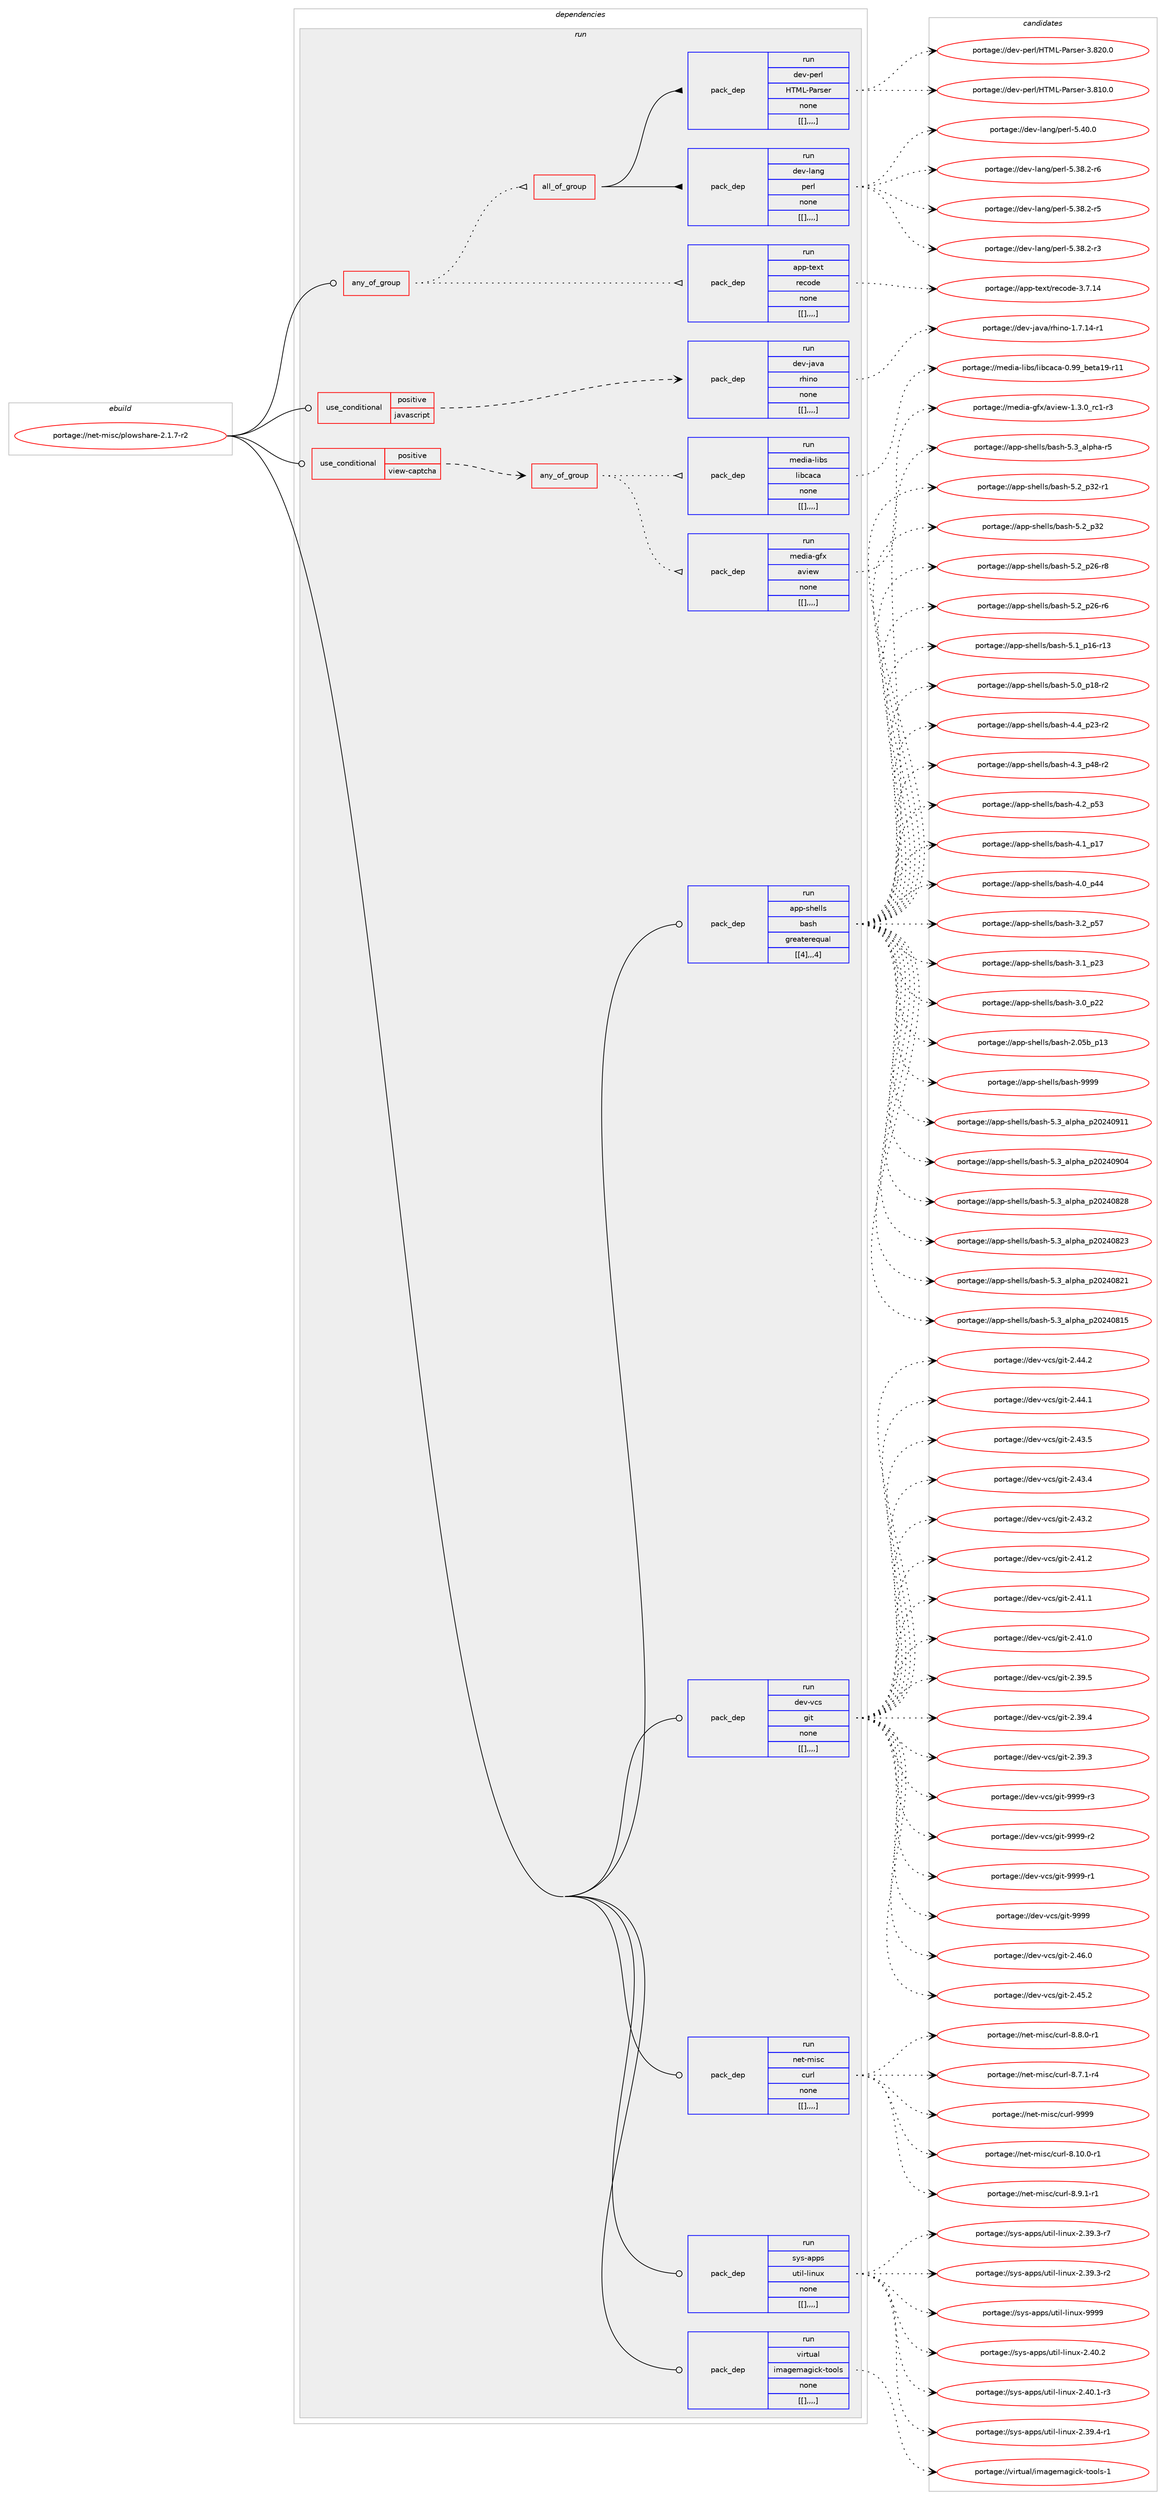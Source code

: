 digraph prolog {

# *************
# Graph options
# *************

newrank=true;
concentrate=true;
compound=true;
graph [rankdir=LR,fontname=Helvetica,fontsize=10,ranksep=1.5];#, ranksep=2.5, nodesep=0.2];
edge  [arrowhead=vee];
node  [fontname=Helvetica,fontsize=10];

# **********
# The ebuild
# **********

subgraph cluster_leftcol {
color=gray;
label=<<i>ebuild</i>>;
id [label="portage://net-misc/plowshare-2.1.7-r2", color=red, width=4, href="../net-misc/plowshare-2.1.7-r2.svg"];
}

# ****************
# The dependencies
# ****************

subgraph cluster_midcol {
color=gray;
label=<<i>dependencies</i>>;
subgraph cluster_compile {
fillcolor="#eeeeee";
style=filled;
label=<<i>compile</i>>;
}
subgraph cluster_compileandrun {
fillcolor="#eeeeee";
style=filled;
label=<<i>compile and run</i>>;
}
subgraph cluster_run {
fillcolor="#eeeeee";
style=filled;
label=<<i>run</i>>;
subgraph any2660 {
dependency391140 [label=<<TABLE BORDER="0" CELLBORDER="1" CELLSPACING="0" CELLPADDING="4"><TR><TD CELLPADDING="10">any_of_group</TD></TR></TABLE>>, shape=none, color=red];subgraph pack285700 {
dependency391141 [label=<<TABLE BORDER="0" CELLBORDER="1" CELLSPACING="0" CELLPADDING="4" WIDTH="220"><TR><TD ROWSPAN="6" CELLPADDING="30">pack_dep</TD></TR><TR><TD WIDTH="110">run</TD></TR><TR><TD>app-text</TD></TR><TR><TD>recode</TD></TR><TR><TD>none</TD></TR><TR><TD>[[],,,,]</TD></TR></TABLE>>, shape=none, color=blue];
}
dependency391140:e -> dependency391141:w [weight=20,style="dotted",arrowhead="oinv"];
subgraph all189 {
dependency391142 [label=<<TABLE BORDER="0" CELLBORDER="1" CELLSPACING="0" CELLPADDING="4"><TR><TD CELLPADDING="10">all_of_group</TD></TR></TABLE>>, shape=none, color=red];subgraph pack285701 {
dependency391143 [label=<<TABLE BORDER="0" CELLBORDER="1" CELLSPACING="0" CELLPADDING="4" WIDTH="220"><TR><TD ROWSPAN="6" CELLPADDING="30">pack_dep</TD></TR><TR><TD WIDTH="110">run</TD></TR><TR><TD>dev-lang</TD></TR><TR><TD>perl</TD></TR><TR><TD>none</TD></TR><TR><TD>[[],,,,]</TD></TR></TABLE>>, shape=none, color=blue];
}
dependency391142:e -> dependency391143:w [weight=20,style="solid",arrowhead="inv"];
subgraph pack285702 {
dependency391144 [label=<<TABLE BORDER="0" CELLBORDER="1" CELLSPACING="0" CELLPADDING="4" WIDTH="220"><TR><TD ROWSPAN="6" CELLPADDING="30">pack_dep</TD></TR><TR><TD WIDTH="110">run</TD></TR><TR><TD>dev-perl</TD></TR><TR><TD>HTML-Parser</TD></TR><TR><TD>none</TD></TR><TR><TD>[[],,,,]</TD></TR></TABLE>>, shape=none, color=blue];
}
dependency391142:e -> dependency391144:w [weight=20,style="solid",arrowhead="inv"];
}
dependency391140:e -> dependency391142:w [weight=20,style="dotted",arrowhead="oinv"];
}
id:e -> dependency391140:w [weight=20,style="solid",arrowhead="odot"];
subgraph cond102594 {
dependency391145 [label=<<TABLE BORDER="0" CELLBORDER="1" CELLSPACING="0" CELLPADDING="4"><TR><TD ROWSPAN="3" CELLPADDING="10">use_conditional</TD></TR><TR><TD>positive</TD></TR><TR><TD>javascript</TD></TR></TABLE>>, shape=none, color=red];
subgraph pack285703 {
dependency391146 [label=<<TABLE BORDER="0" CELLBORDER="1" CELLSPACING="0" CELLPADDING="4" WIDTH="220"><TR><TD ROWSPAN="6" CELLPADDING="30">pack_dep</TD></TR><TR><TD WIDTH="110">run</TD></TR><TR><TD>dev-java</TD></TR><TR><TD>rhino</TD></TR><TR><TD>none</TD></TR><TR><TD>[[],,,,]</TD></TR></TABLE>>, shape=none, color=blue];
}
dependency391145:e -> dependency391146:w [weight=20,style="dashed",arrowhead="vee"];
}
id:e -> dependency391145:w [weight=20,style="solid",arrowhead="odot"];
subgraph cond102595 {
dependency391147 [label=<<TABLE BORDER="0" CELLBORDER="1" CELLSPACING="0" CELLPADDING="4"><TR><TD ROWSPAN="3" CELLPADDING="10">use_conditional</TD></TR><TR><TD>positive</TD></TR><TR><TD>view-captcha</TD></TR></TABLE>>, shape=none, color=red];
subgraph any2661 {
dependency391148 [label=<<TABLE BORDER="0" CELLBORDER="1" CELLSPACING="0" CELLPADDING="4"><TR><TD CELLPADDING="10">any_of_group</TD></TR></TABLE>>, shape=none, color=red];subgraph pack285704 {
dependency391149 [label=<<TABLE BORDER="0" CELLBORDER="1" CELLSPACING="0" CELLPADDING="4" WIDTH="220"><TR><TD ROWSPAN="6" CELLPADDING="30">pack_dep</TD></TR><TR><TD WIDTH="110">run</TD></TR><TR><TD>media-gfx</TD></TR><TR><TD>aview</TD></TR><TR><TD>none</TD></TR><TR><TD>[[],,,,]</TD></TR></TABLE>>, shape=none, color=blue];
}
dependency391148:e -> dependency391149:w [weight=20,style="dotted",arrowhead="oinv"];
subgraph pack285705 {
dependency391150 [label=<<TABLE BORDER="0" CELLBORDER="1" CELLSPACING="0" CELLPADDING="4" WIDTH="220"><TR><TD ROWSPAN="6" CELLPADDING="30">pack_dep</TD></TR><TR><TD WIDTH="110">run</TD></TR><TR><TD>media-libs</TD></TR><TR><TD>libcaca</TD></TR><TR><TD>none</TD></TR><TR><TD>[[],,,,]</TD></TR></TABLE>>, shape=none, color=blue];
}
dependency391148:e -> dependency391150:w [weight=20,style="dotted",arrowhead="oinv"];
}
dependency391147:e -> dependency391148:w [weight=20,style="dashed",arrowhead="vee"];
}
id:e -> dependency391147:w [weight=20,style="solid",arrowhead="odot"];
subgraph pack285706 {
dependency391151 [label=<<TABLE BORDER="0" CELLBORDER="1" CELLSPACING="0" CELLPADDING="4" WIDTH="220"><TR><TD ROWSPAN="6" CELLPADDING="30">pack_dep</TD></TR><TR><TD WIDTH="110">run</TD></TR><TR><TD>app-shells</TD></TR><TR><TD>bash</TD></TR><TR><TD>greaterequal</TD></TR><TR><TD>[[4],,,4]</TD></TR></TABLE>>, shape=none, color=blue];
}
id:e -> dependency391151:w [weight=20,style="solid",arrowhead="odot"];
subgraph pack285707 {
dependency391152 [label=<<TABLE BORDER="0" CELLBORDER="1" CELLSPACING="0" CELLPADDING="4" WIDTH="220"><TR><TD ROWSPAN="6" CELLPADDING="30">pack_dep</TD></TR><TR><TD WIDTH="110">run</TD></TR><TR><TD>dev-vcs</TD></TR><TR><TD>git</TD></TR><TR><TD>none</TD></TR><TR><TD>[[],,,,]</TD></TR></TABLE>>, shape=none, color=blue];
}
id:e -> dependency391152:w [weight=20,style="solid",arrowhead="odot"];
subgraph pack285708 {
dependency391153 [label=<<TABLE BORDER="0" CELLBORDER="1" CELLSPACING="0" CELLPADDING="4" WIDTH="220"><TR><TD ROWSPAN="6" CELLPADDING="30">pack_dep</TD></TR><TR><TD WIDTH="110">run</TD></TR><TR><TD>net-misc</TD></TR><TR><TD>curl</TD></TR><TR><TD>none</TD></TR><TR><TD>[[],,,,]</TD></TR></TABLE>>, shape=none, color=blue];
}
id:e -> dependency391153:w [weight=20,style="solid",arrowhead="odot"];
subgraph pack285709 {
dependency391154 [label=<<TABLE BORDER="0" CELLBORDER="1" CELLSPACING="0" CELLPADDING="4" WIDTH="220"><TR><TD ROWSPAN="6" CELLPADDING="30">pack_dep</TD></TR><TR><TD WIDTH="110">run</TD></TR><TR><TD>sys-apps</TD></TR><TR><TD>util-linux</TD></TR><TR><TD>none</TD></TR><TR><TD>[[],,,,]</TD></TR></TABLE>>, shape=none, color=blue];
}
id:e -> dependency391154:w [weight=20,style="solid",arrowhead="odot"];
subgraph pack285710 {
dependency391155 [label=<<TABLE BORDER="0" CELLBORDER="1" CELLSPACING="0" CELLPADDING="4" WIDTH="220"><TR><TD ROWSPAN="6" CELLPADDING="30">pack_dep</TD></TR><TR><TD WIDTH="110">run</TD></TR><TR><TD>virtual</TD></TR><TR><TD>imagemagick-tools</TD></TR><TR><TD>none</TD></TR><TR><TD>[[],,,,]</TD></TR></TABLE>>, shape=none, color=blue];
}
id:e -> dependency391155:w [weight=20,style="solid",arrowhead="odot"];
}
}

# **************
# The candidates
# **************

subgraph cluster_choices {
rank=same;
color=gray;
label=<<i>candidates</i>>;

subgraph choice285700 {
color=black;
nodesep=1;
choice9711211245116101120116471141019911110010145514655464952 [label="portage://app-text/recode-3.7.14", color=red, width=4,href="../app-text/recode-3.7.14.svg"];
dependency391141:e -> choice9711211245116101120116471141019911110010145514655464952:w [style=dotted,weight="100"];
}
subgraph choice285701 {
color=black;
nodesep=1;
choice10010111845108971101034711210111410845534652484648 [label="portage://dev-lang/perl-5.40.0", color=red, width=4,href="../dev-lang/perl-5.40.0.svg"];
choice100101118451089711010347112101114108455346515646504511454 [label="portage://dev-lang/perl-5.38.2-r6", color=red, width=4,href="../dev-lang/perl-5.38.2-r6.svg"];
choice100101118451089711010347112101114108455346515646504511453 [label="portage://dev-lang/perl-5.38.2-r5", color=red, width=4,href="../dev-lang/perl-5.38.2-r5.svg"];
choice100101118451089711010347112101114108455346515646504511451 [label="portage://dev-lang/perl-5.38.2-r3", color=red, width=4,href="../dev-lang/perl-5.38.2-r3.svg"];
dependency391143:e -> choice10010111845108971101034711210111410845534652484648:w [style=dotted,weight="100"];
dependency391143:e -> choice100101118451089711010347112101114108455346515646504511454:w [style=dotted,weight="100"];
dependency391143:e -> choice100101118451089711010347112101114108455346515646504511453:w [style=dotted,weight="100"];
dependency391143:e -> choice100101118451089711010347112101114108455346515646504511451:w [style=dotted,weight="100"];
}
subgraph choice285702 {
color=black;
nodesep=1;
choice1001011184511210111410847728477764580971141151011144551465650484648 [label="portage://dev-perl/HTML-Parser-3.820.0", color=red, width=4,href="../dev-perl/HTML-Parser-3.820.0.svg"];
choice1001011184511210111410847728477764580971141151011144551465649484648 [label="portage://dev-perl/HTML-Parser-3.810.0", color=red, width=4,href="../dev-perl/HTML-Parser-3.810.0.svg"];
dependency391144:e -> choice1001011184511210111410847728477764580971141151011144551465650484648:w [style=dotted,weight="100"];
dependency391144:e -> choice1001011184511210111410847728477764580971141151011144551465649484648:w [style=dotted,weight="100"];
}
subgraph choice285703 {
color=black;
nodesep=1;
choice10010111845106971189747114104105110111454946554649524511449 [label="portage://dev-java/rhino-1.7.14-r1", color=red, width=4,href="../dev-java/rhino-1.7.14-r1.svg"];
dependency391146:e -> choice10010111845106971189747114104105110111454946554649524511449:w [style=dotted,weight="100"];
}
subgraph choice285704 {
color=black;
nodesep=1;
choice109101100105974510310212047971181051011194549465146489511499494511451 [label="portage://media-gfx/aview-1.3.0_rc1-r3", color=red, width=4,href="../media-gfx/aview-1.3.0_rc1-r3.svg"];
dependency391149:e -> choice109101100105974510310212047971181051011194549465146489511499494511451:w [style=dotted,weight="100"];
}
subgraph choice285705 {
color=black;
nodesep=1;
choice10910110010597451081059811547108105989997999745484657579598101116974957451144949 [label="portage://media-libs/libcaca-0.99_beta19-r11", color=red, width=4,href="../media-libs/libcaca-0.99_beta19-r11.svg"];
dependency391150:e -> choice10910110010597451081059811547108105989997999745484657579598101116974957451144949:w [style=dotted,weight="100"];
}
subgraph choice285706 {
color=black;
nodesep=1;
choice97112112451151041011081081154798971151044557575757 [label="portage://app-shells/bash-9999", color=red, width=4,href="../app-shells/bash-9999.svg"];
choice971121124511510410110810811547989711510445534651959710811210497951125048505248574949 [label="portage://app-shells/bash-5.3_alpha_p20240911", color=red, width=4,href="../app-shells/bash-5.3_alpha_p20240911.svg"];
choice971121124511510410110810811547989711510445534651959710811210497951125048505248574852 [label="portage://app-shells/bash-5.3_alpha_p20240904", color=red, width=4,href="../app-shells/bash-5.3_alpha_p20240904.svg"];
choice971121124511510410110810811547989711510445534651959710811210497951125048505248565056 [label="portage://app-shells/bash-5.3_alpha_p20240828", color=red, width=4,href="../app-shells/bash-5.3_alpha_p20240828.svg"];
choice971121124511510410110810811547989711510445534651959710811210497951125048505248565051 [label="portage://app-shells/bash-5.3_alpha_p20240823", color=red, width=4,href="../app-shells/bash-5.3_alpha_p20240823.svg"];
choice971121124511510410110810811547989711510445534651959710811210497951125048505248565049 [label="portage://app-shells/bash-5.3_alpha_p20240821", color=red, width=4,href="../app-shells/bash-5.3_alpha_p20240821.svg"];
choice971121124511510410110810811547989711510445534651959710811210497951125048505248564953 [label="portage://app-shells/bash-5.3_alpha_p20240815", color=red, width=4,href="../app-shells/bash-5.3_alpha_p20240815.svg"];
choice9711211245115104101108108115479897115104455346519597108112104974511453 [label="portage://app-shells/bash-5.3_alpha-r5", color=red, width=4,href="../app-shells/bash-5.3_alpha-r5.svg"];
choice9711211245115104101108108115479897115104455346509511251504511449 [label="portage://app-shells/bash-5.2_p32-r1", color=red, width=4,href="../app-shells/bash-5.2_p32-r1.svg"];
choice971121124511510410110810811547989711510445534650951125150 [label="portage://app-shells/bash-5.2_p32", color=red, width=4,href="../app-shells/bash-5.2_p32.svg"];
choice9711211245115104101108108115479897115104455346509511250544511456 [label="portage://app-shells/bash-5.2_p26-r8", color=red, width=4,href="../app-shells/bash-5.2_p26-r8.svg"];
choice9711211245115104101108108115479897115104455346509511250544511454 [label="portage://app-shells/bash-5.2_p26-r6", color=red, width=4,href="../app-shells/bash-5.2_p26-r6.svg"];
choice971121124511510410110810811547989711510445534649951124954451144951 [label="portage://app-shells/bash-5.1_p16-r13", color=red, width=4,href="../app-shells/bash-5.1_p16-r13.svg"];
choice9711211245115104101108108115479897115104455346489511249564511450 [label="portage://app-shells/bash-5.0_p18-r2", color=red, width=4,href="../app-shells/bash-5.0_p18-r2.svg"];
choice9711211245115104101108108115479897115104455246529511250514511450 [label="portage://app-shells/bash-4.4_p23-r2", color=red, width=4,href="../app-shells/bash-4.4_p23-r2.svg"];
choice9711211245115104101108108115479897115104455246519511252564511450 [label="portage://app-shells/bash-4.3_p48-r2", color=red, width=4,href="../app-shells/bash-4.3_p48-r2.svg"];
choice971121124511510410110810811547989711510445524650951125351 [label="portage://app-shells/bash-4.2_p53", color=red, width=4,href="../app-shells/bash-4.2_p53.svg"];
choice971121124511510410110810811547989711510445524649951124955 [label="portage://app-shells/bash-4.1_p17", color=red, width=4,href="../app-shells/bash-4.1_p17.svg"];
choice971121124511510410110810811547989711510445524648951125252 [label="portage://app-shells/bash-4.0_p44", color=red, width=4,href="../app-shells/bash-4.0_p44.svg"];
choice971121124511510410110810811547989711510445514650951125355 [label="portage://app-shells/bash-3.2_p57", color=red, width=4,href="../app-shells/bash-3.2_p57.svg"];
choice971121124511510410110810811547989711510445514649951125051 [label="portage://app-shells/bash-3.1_p23", color=red, width=4,href="../app-shells/bash-3.1_p23.svg"];
choice971121124511510410110810811547989711510445514648951125050 [label="portage://app-shells/bash-3.0_p22", color=red, width=4,href="../app-shells/bash-3.0_p22.svg"];
choice9711211245115104101108108115479897115104455046485398951124951 [label="portage://app-shells/bash-2.05b_p13", color=red, width=4,href="../app-shells/bash-2.05b_p13.svg"];
dependency391151:e -> choice97112112451151041011081081154798971151044557575757:w [style=dotted,weight="100"];
dependency391151:e -> choice971121124511510410110810811547989711510445534651959710811210497951125048505248574949:w [style=dotted,weight="100"];
dependency391151:e -> choice971121124511510410110810811547989711510445534651959710811210497951125048505248574852:w [style=dotted,weight="100"];
dependency391151:e -> choice971121124511510410110810811547989711510445534651959710811210497951125048505248565056:w [style=dotted,weight="100"];
dependency391151:e -> choice971121124511510410110810811547989711510445534651959710811210497951125048505248565051:w [style=dotted,weight="100"];
dependency391151:e -> choice971121124511510410110810811547989711510445534651959710811210497951125048505248565049:w [style=dotted,weight="100"];
dependency391151:e -> choice971121124511510410110810811547989711510445534651959710811210497951125048505248564953:w [style=dotted,weight="100"];
dependency391151:e -> choice9711211245115104101108108115479897115104455346519597108112104974511453:w [style=dotted,weight="100"];
dependency391151:e -> choice9711211245115104101108108115479897115104455346509511251504511449:w [style=dotted,weight="100"];
dependency391151:e -> choice971121124511510410110810811547989711510445534650951125150:w [style=dotted,weight="100"];
dependency391151:e -> choice9711211245115104101108108115479897115104455346509511250544511456:w [style=dotted,weight="100"];
dependency391151:e -> choice9711211245115104101108108115479897115104455346509511250544511454:w [style=dotted,weight="100"];
dependency391151:e -> choice971121124511510410110810811547989711510445534649951124954451144951:w [style=dotted,weight="100"];
dependency391151:e -> choice9711211245115104101108108115479897115104455346489511249564511450:w [style=dotted,weight="100"];
dependency391151:e -> choice9711211245115104101108108115479897115104455246529511250514511450:w [style=dotted,weight="100"];
dependency391151:e -> choice9711211245115104101108108115479897115104455246519511252564511450:w [style=dotted,weight="100"];
dependency391151:e -> choice971121124511510410110810811547989711510445524650951125351:w [style=dotted,weight="100"];
dependency391151:e -> choice971121124511510410110810811547989711510445524649951124955:w [style=dotted,weight="100"];
dependency391151:e -> choice971121124511510410110810811547989711510445524648951125252:w [style=dotted,weight="100"];
dependency391151:e -> choice971121124511510410110810811547989711510445514650951125355:w [style=dotted,weight="100"];
dependency391151:e -> choice971121124511510410110810811547989711510445514649951125051:w [style=dotted,weight="100"];
dependency391151:e -> choice971121124511510410110810811547989711510445514648951125050:w [style=dotted,weight="100"];
dependency391151:e -> choice9711211245115104101108108115479897115104455046485398951124951:w [style=dotted,weight="100"];
}
subgraph choice285707 {
color=black;
nodesep=1;
choice10010111845118991154710310511645575757574511451 [label="portage://dev-vcs/git-9999-r3", color=red, width=4,href="../dev-vcs/git-9999-r3.svg"];
choice10010111845118991154710310511645575757574511450 [label="portage://dev-vcs/git-9999-r2", color=red, width=4,href="../dev-vcs/git-9999-r2.svg"];
choice10010111845118991154710310511645575757574511449 [label="portage://dev-vcs/git-9999-r1", color=red, width=4,href="../dev-vcs/git-9999-r1.svg"];
choice1001011184511899115471031051164557575757 [label="portage://dev-vcs/git-9999", color=red, width=4,href="../dev-vcs/git-9999.svg"];
choice10010111845118991154710310511645504652544648 [label="portage://dev-vcs/git-2.46.0", color=red, width=4,href="../dev-vcs/git-2.46.0.svg"];
choice10010111845118991154710310511645504652534650 [label="portage://dev-vcs/git-2.45.2", color=red, width=4,href="../dev-vcs/git-2.45.2.svg"];
choice10010111845118991154710310511645504652524650 [label="portage://dev-vcs/git-2.44.2", color=red, width=4,href="../dev-vcs/git-2.44.2.svg"];
choice10010111845118991154710310511645504652524649 [label="portage://dev-vcs/git-2.44.1", color=red, width=4,href="../dev-vcs/git-2.44.1.svg"];
choice10010111845118991154710310511645504652514653 [label="portage://dev-vcs/git-2.43.5", color=red, width=4,href="../dev-vcs/git-2.43.5.svg"];
choice10010111845118991154710310511645504652514652 [label="portage://dev-vcs/git-2.43.4", color=red, width=4,href="../dev-vcs/git-2.43.4.svg"];
choice10010111845118991154710310511645504652514650 [label="portage://dev-vcs/git-2.43.2", color=red, width=4,href="../dev-vcs/git-2.43.2.svg"];
choice10010111845118991154710310511645504652494650 [label="portage://dev-vcs/git-2.41.2", color=red, width=4,href="../dev-vcs/git-2.41.2.svg"];
choice10010111845118991154710310511645504652494649 [label="portage://dev-vcs/git-2.41.1", color=red, width=4,href="../dev-vcs/git-2.41.1.svg"];
choice10010111845118991154710310511645504652494648 [label="portage://dev-vcs/git-2.41.0", color=red, width=4,href="../dev-vcs/git-2.41.0.svg"];
choice10010111845118991154710310511645504651574653 [label="portage://dev-vcs/git-2.39.5", color=red, width=4,href="../dev-vcs/git-2.39.5.svg"];
choice10010111845118991154710310511645504651574652 [label="portage://dev-vcs/git-2.39.4", color=red, width=4,href="../dev-vcs/git-2.39.4.svg"];
choice10010111845118991154710310511645504651574651 [label="portage://dev-vcs/git-2.39.3", color=red, width=4,href="../dev-vcs/git-2.39.3.svg"];
dependency391152:e -> choice10010111845118991154710310511645575757574511451:w [style=dotted,weight="100"];
dependency391152:e -> choice10010111845118991154710310511645575757574511450:w [style=dotted,weight="100"];
dependency391152:e -> choice10010111845118991154710310511645575757574511449:w [style=dotted,weight="100"];
dependency391152:e -> choice1001011184511899115471031051164557575757:w [style=dotted,weight="100"];
dependency391152:e -> choice10010111845118991154710310511645504652544648:w [style=dotted,weight="100"];
dependency391152:e -> choice10010111845118991154710310511645504652534650:w [style=dotted,weight="100"];
dependency391152:e -> choice10010111845118991154710310511645504652524650:w [style=dotted,weight="100"];
dependency391152:e -> choice10010111845118991154710310511645504652524649:w [style=dotted,weight="100"];
dependency391152:e -> choice10010111845118991154710310511645504652514653:w [style=dotted,weight="100"];
dependency391152:e -> choice10010111845118991154710310511645504652514652:w [style=dotted,weight="100"];
dependency391152:e -> choice10010111845118991154710310511645504652514650:w [style=dotted,weight="100"];
dependency391152:e -> choice10010111845118991154710310511645504652494650:w [style=dotted,weight="100"];
dependency391152:e -> choice10010111845118991154710310511645504652494649:w [style=dotted,weight="100"];
dependency391152:e -> choice10010111845118991154710310511645504652494648:w [style=dotted,weight="100"];
dependency391152:e -> choice10010111845118991154710310511645504651574653:w [style=dotted,weight="100"];
dependency391152:e -> choice10010111845118991154710310511645504651574652:w [style=dotted,weight="100"];
dependency391152:e -> choice10010111845118991154710310511645504651574651:w [style=dotted,weight="100"];
}
subgraph choice285708 {
color=black;
nodesep=1;
choice110101116451091051159947991171141084557575757 [label="portage://net-misc/curl-9999", color=red, width=4,href="../net-misc/curl-9999.svg"];
choice11010111645109105115994799117114108455646494846484511449 [label="portage://net-misc/curl-8.10.0-r1", color=red, width=4,href="../net-misc/curl-8.10.0-r1.svg"];
choice110101116451091051159947991171141084556465746494511449 [label="portage://net-misc/curl-8.9.1-r1", color=red, width=4,href="../net-misc/curl-8.9.1-r1.svg"];
choice110101116451091051159947991171141084556465646484511449 [label="portage://net-misc/curl-8.8.0-r1", color=red, width=4,href="../net-misc/curl-8.8.0-r1.svg"];
choice110101116451091051159947991171141084556465546494511452 [label="portage://net-misc/curl-8.7.1-r4", color=red, width=4,href="../net-misc/curl-8.7.1-r4.svg"];
dependency391153:e -> choice110101116451091051159947991171141084557575757:w [style=dotted,weight="100"];
dependency391153:e -> choice11010111645109105115994799117114108455646494846484511449:w [style=dotted,weight="100"];
dependency391153:e -> choice110101116451091051159947991171141084556465746494511449:w [style=dotted,weight="100"];
dependency391153:e -> choice110101116451091051159947991171141084556465646484511449:w [style=dotted,weight="100"];
dependency391153:e -> choice110101116451091051159947991171141084556465546494511452:w [style=dotted,weight="100"];
}
subgraph choice285709 {
color=black;
nodesep=1;
choice115121115459711211211547117116105108451081051101171204557575757 [label="portage://sys-apps/util-linux-9999", color=red, width=4,href="../sys-apps/util-linux-9999.svg"];
choice1151211154597112112115471171161051084510810511011712045504652484650 [label="portage://sys-apps/util-linux-2.40.2", color=red, width=4,href="../sys-apps/util-linux-2.40.2.svg"];
choice11512111545971121121154711711610510845108105110117120455046524846494511451 [label="portage://sys-apps/util-linux-2.40.1-r3", color=red, width=4,href="../sys-apps/util-linux-2.40.1-r3.svg"];
choice11512111545971121121154711711610510845108105110117120455046515746524511449 [label="portage://sys-apps/util-linux-2.39.4-r1", color=red, width=4,href="../sys-apps/util-linux-2.39.4-r1.svg"];
choice11512111545971121121154711711610510845108105110117120455046515746514511455 [label="portage://sys-apps/util-linux-2.39.3-r7", color=red, width=4,href="../sys-apps/util-linux-2.39.3-r7.svg"];
choice11512111545971121121154711711610510845108105110117120455046515746514511450 [label="portage://sys-apps/util-linux-2.39.3-r2", color=red, width=4,href="../sys-apps/util-linux-2.39.3-r2.svg"];
dependency391154:e -> choice115121115459711211211547117116105108451081051101171204557575757:w [style=dotted,weight="100"];
dependency391154:e -> choice1151211154597112112115471171161051084510810511011712045504652484650:w [style=dotted,weight="100"];
dependency391154:e -> choice11512111545971121121154711711610510845108105110117120455046524846494511451:w [style=dotted,weight="100"];
dependency391154:e -> choice11512111545971121121154711711610510845108105110117120455046515746524511449:w [style=dotted,weight="100"];
dependency391154:e -> choice11512111545971121121154711711610510845108105110117120455046515746514511455:w [style=dotted,weight="100"];
dependency391154:e -> choice11512111545971121121154711711610510845108105110117120455046515746514511450:w [style=dotted,weight="100"];
}
subgraph choice285710 {
color=black;
nodesep=1;
choice1181051141161179710847105109971031011099710310599107451161111111081154549 [label="portage://virtual/imagemagick-tools-1", color=red, width=4,href="../virtual/imagemagick-tools-1.svg"];
dependency391155:e -> choice1181051141161179710847105109971031011099710310599107451161111111081154549:w [style=dotted,weight="100"];
}
}

}
